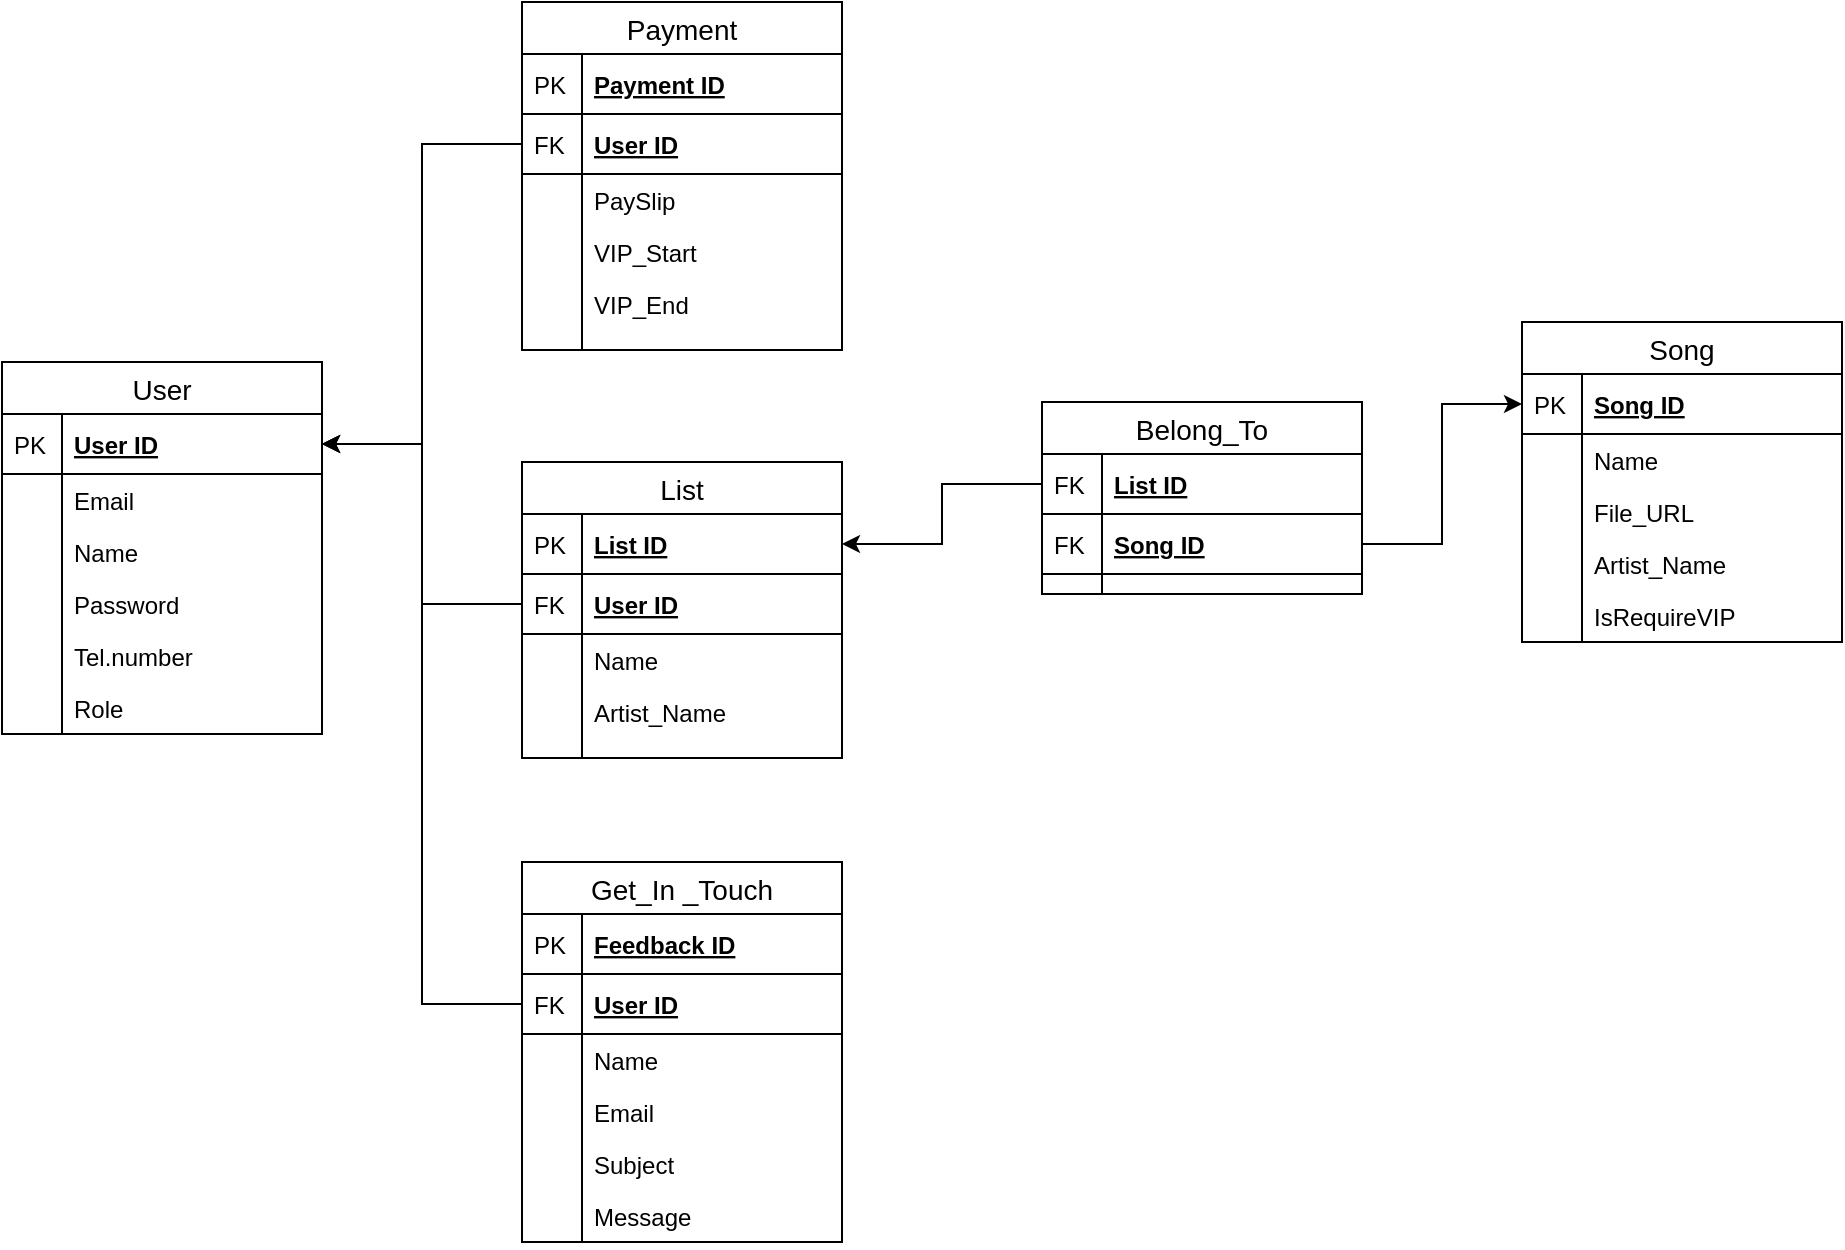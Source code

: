 <mxfile version="13.0.1" type="github"><diagram id="X4BAA1KsOcmsRGUMyXh1" name="Page-1"><mxGraphModel dx="1038" dy="580" grid="1" gridSize="10" guides="1" tooltips="1" connect="1" arrows="1" fold="1" page="1" pageScale="1" pageWidth="850" pageHeight="1100" math="0" shadow="0"><root><mxCell id="0"/><mxCell id="1" parent="0"/><mxCell id="7JWTW1RiN46DSWT-ukvy-1" value="User" style="swimlane;fontStyle=0;childLayout=stackLayout;horizontal=1;startSize=26;horizontalStack=0;resizeParent=1;resizeParentMax=0;resizeLast=0;collapsible=1;marginBottom=0;align=center;fontSize=14;" vertex="1" parent="1"><mxGeometry x="340" y="230" width="160" height="186" as="geometry"/></mxCell><mxCell id="7JWTW1RiN46DSWT-ukvy-2" value="User ID" style="shape=partialRectangle;top=0;left=0;right=0;bottom=1;align=left;verticalAlign=middle;fillColor=none;spacingLeft=34;spacingRight=4;overflow=hidden;rotatable=0;points=[[0,0.5],[1,0.5]];portConstraint=eastwest;dropTarget=0;fontStyle=5;fontSize=12;" vertex="1" parent="7JWTW1RiN46DSWT-ukvy-1"><mxGeometry y="26" width="160" height="30" as="geometry"/></mxCell><mxCell id="7JWTW1RiN46DSWT-ukvy-3" value="PK" style="shape=partialRectangle;top=0;left=0;bottom=0;fillColor=none;align=left;verticalAlign=middle;spacingLeft=4;spacingRight=4;overflow=hidden;rotatable=0;points=[];portConstraint=eastwest;part=1;fontSize=12;" vertex="1" connectable="0" parent="7JWTW1RiN46DSWT-ukvy-2"><mxGeometry width="30" height="30" as="geometry"/></mxCell><mxCell id="7JWTW1RiN46DSWT-ukvy-4" value="Email" style="shape=partialRectangle;top=0;left=0;right=0;bottom=0;align=left;verticalAlign=top;fillColor=none;spacingLeft=34;spacingRight=4;overflow=hidden;rotatable=0;points=[[0,0.5],[1,0.5]];portConstraint=eastwest;dropTarget=0;fontSize=12;" vertex="1" parent="7JWTW1RiN46DSWT-ukvy-1"><mxGeometry y="56" width="160" height="26" as="geometry"/></mxCell><mxCell id="7JWTW1RiN46DSWT-ukvy-5" value="" style="shape=partialRectangle;top=0;left=0;bottom=0;fillColor=none;align=left;verticalAlign=top;spacingLeft=4;spacingRight=4;overflow=hidden;rotatable=0;points=[];portConstraint=eastwest;part=1;fontSize=12;" vertex="1" connectable="0" parent="7JWTW1RiN46DSWT-ukvy-4"><mxGeometry width="30" height="26" as="geometry"/></mxCell><mxCell id="7JWTW1RiN46DSWT-ukvy-6" value="Name" style="shape=partialRectangle;top=0;left=0;right=0;bottom=0;align=left;verticalAlign=top;fillColor=none;spacingLeft=34;spacingRight=4;overflow=hidden;rotatable=0;points=[[0,0.5],[1,0.5]];portConstraint=eastwest;dropTarget=0;fontSize=12;" vertex="1" parent="7JWTW1RiN46DSWT-ukvy-1"><mxGeometry y="82" width="160" height="26" as="geometry"/></mxCell><mxCell id="7JWTW1RiN46DSWT-ukvy-7" value="" style="shape=partialRectangle;top=0;left=0;bottom=0;fillColor=none;align=left;verticalAlign=top;spacingLeft=4;spacingRight=4;overflow=hidden;rotatable=0;points=[];portConstraint=eastwest;part=1;fontSize=12;" vertex="1" connectable="0" parent="7JWTW1RiN46DSWT-ukvy-6"><mxGeometry width="30" height="26" as="geometry"/></mxCell><mxCell id="7JWTW1RiN46DSWT-ukvy-8" value="Password" style="shape=partialRectangle;top=0;left=0;right=0;bottom=0;align=left;verticalAlign=top;fillColor=none;spacingLeft=34;spacingRight=4;overflow=hidden;rotatable=0;points=[[0,0.5],[1,0.5]];portConstraint=eastwest;dropTarget=0;fontSize=12;" vertex="1" parent="7JWTW1RiN46DSWT-ukvy-1"><mxGeometry y="108" width="160" height="26" as="geometry"/></mxCell><mxCell id="7JWTW1RiN46DSWT-ukvy-9" value="" style="shape=partialRectangle;top=0;left=0;bottom=0;fillColor=none;align=left;verticalAlign=top;spacingLeft=4;spacingRight=4;overflow=hidden;rotatable=0;points=[];portConstraint=eastwest;part=1;fontSize=12;" vertex="1" connectable="0" parent="7JWTW1RiN46DSWT-ukvy-8"><mxGeometry width="30" height="26" as="geometry"/></mxCell><mxCell id="7JWTW1RiN46DSWT-ukvy-23" value="Tel.number" style="shape=partialRectangle;top=0;left=0;right=0;bottom=0;align=left;verticalAlign=top;fillColor=none;spacingLeft=34;spacingRight=4;overflow=hidden;rotatable=0;points=[[0,0.5],[1,0.5]];portConstraint=eastwest;dropTarget=0;fontSize=12;" vertex="1" parent="7JWTW1RiN46DSWT-ukvy-1"><mxGeometry y="134" width="160" height="26" as="geometry"/></mxCell><mxCell id="7JWTW1RiN46DSWT-ukvy-24" value="" style="shape=partialRectangle;top=0;left=0;bottom=0;fillColor=none;align=left;verticalAlign=top;spacingLeft=4;spacingRight=4;overflow=hidden;rotatable=0;points=[];portConstraint=eastwest;part=1;fontSize=12;" vertex="1" connectable="0" parent="7JWTW1RiN46DSWT-ukvy-23"><mxGeometry width="30" height="26" as="geometry"/></mxCell><mxCell id="7JWTW1RiN46DSWT-ukvy-25" value="Role" style="shape=partialRectangle;top=0;left=0;right=0;bottom=0;align=left;verticalAlign=top;fillColor=none;spacingLeft=34;spacingRight=4;overflow=hidden;rotatable=0;points=[[0,0.5],[1,0.5]];portConstraint=eastwest;dropTarget=0;fontSize=12;" vertex="1" parent="7JWTW1RiN46DSWT-ukvy-1"><mxGeometry y="160" width="160" height="26" as="geometry"/></mxCell><mxCell id="7JWTW1RiN46DSWT-ukvy-26" value="" style="shape=partialRectangle;top=0;left=0;bottom=0;fillColor=none;align=left;verticalAlign=top;spacingLeft=4;spacingRight=4;overflow=hidden;rotatable=0;points=[];portConstraint=eastwest;part=1;fontSize=12;" vertex="1" connectable="0" parent="7JWTW1RiN46DSWT-ukvy-25"><mxGeometry width="30" height="26" as="geometry"/></mxCell><mxCell id="7JWTW1RiN46DSWT-ukvy-29" style="edgeStyle=orthogonalEdgeStyle;rounded=0;orthogonalLoop=1;jettySize=auto;html=1;exitX=0;exitY=0.5;exitDx=0;exitDy=0;" edge="1" parent="1" source="7JWTW1RiN46DSWT-ukvy-27" target="7JWTW1RiN46DSWT-ukvy-2"><mxGeometry relative="1" as="geometry"/></mxCell><mxCell id="7JWTW1RiN46DSWT-ukvy-12" value="Payment" style="swimlane;fontStyle=0;childLayout=stackLayout;horizontal=1;startSize=26;horizontalStack=0;resizeParent=1;resizeParentMax=0;resizeLast=0;collapsible=1;marginBottom=0;align=center;fontSize=14;" vertex="1" parent="1"><mxGeometry x="600" y="50" width="160" height="174" as="geometry"/></mxCell><mxCell id="7JWTW1RiN46DSWT-ukvy-13" value="Payment ID" style="shape=partialRectangle;top=0;left=0;right=0;bottom=1;align=left;verticalAlign=middle;fillColor=none;spacingLeft=34;spacingRight=4;overflow=hidden;rotatable=0;points=[[0,0.5],[1,0.5]];portConstraint=eastwest;dropTarget=0;fontStyle=5;fontSize=12;" vertex="1" parent="7JWTW1RiN46DSWT-ukvy-12"><mxGeometry y="26" width="160" height="30" as="geometry"/></mxCell><mxCell id="7JWTW1RiN46DSWT-ukvy-14" value="PK" style="shape=partialRectangle;top=0;left=0;bottom=0;fillColor=none;align=left;verticalAlign=middle;spacingLeft=4;spacingRight=4;overflow=hidden;rotatable=0;points=[];portConstraint=eastwest;part=1;fontSize=12;" vertex="1" connectable="0" parent="7JWTW1RiN46DSWT-ukvy-13"><mxGeometry width="30" height="30" as="geometry"/></mxCell><mxCell id="7JWTW1RiN46DSWT-ukvy-27" value="User ID" style="shape=partialRectangle;top=0;left=0;right=0;bottom=1;align=left;verticalAlign=middle;fillColor=none;spacingLeft=34;spacingRight=4;overflow=hidden;rotatable=0;points=[[0,0.5],[1,0.5]];portConstraint=eastwest;dropTarget=0;fontStyle=5;fontSize=12;" vertex="1" parent="7JWTW1RiN46DSWT-ukvy-12"><mxGeometry y="56" width="160" height="30" as="geometry"/></mxCell><mxCell id="7JWTW1RiN46DSWT-ukvy-28" value="FK" style="shape=partialRectangle;top=0;left=0;bottom=0;fillColor=none;align=left;verticalAlign=middle;spacingLeft=4;spacingRight=4;overflow=hidden;rotatable=0;points=[];portConstraint=eastwest;part=1;fontSize=12;" vertex="1" connectable="0" parent="7JWTW1RiN46DSWT-ukvy-27"><mxGeometry width="30" height="30" as="geometry"/></mxCell><mxCell id="7JWTW1RiN46DSWT-ukvy-15" value="PaySlip" style="shape=partialRectangle;top=0;left=0;right=0;bottom=0;align=left;verticalAlign=top;fillColor=none;spacingLeft=34;spacingRight=4;overflow=hidden;rotatable=0;points=[[0,0.5],[1,0.5]];portConstraint=eastwest;dropTarget=0;fontSize=12;" vertex="1" parent="7JWTW1RiN46DSWT-ukvy-12"><mxGeometry y="86" width="160" height="26" as="geometry"/></mxCell><mxCell id="7JWTW1RiN46DSWT-ukvy-16" value="" style="shape=partialRectangle;top=0;left=0;bottom=0;fillColor=none;align=left;verticalAlign=top;spacingLeft=4;spacingRight=4;overflow=hidden;rotatable=0;points=[];portConstraint=eastwest;part=1;fontSize=12;" vertex="1" connectable="0" parent="7JWTW1RiN46DSWT-ukvy-15"><mxGeometry width="30" height="26" as="geometry"/></mxCell><mxCell id="7JWTW1RiN46DSWT-ukvy-17" value="VIP_Start" style="shape=partialRectangle;top=0;left=0;right=0;bottom=0;align=left;verticalAlign=top;fillColor=none;spacingLeft=34;spacingRight=4;overflow=hidden;rotatable=0;points=[[0,0.5],[1,0.5]];portConstraint=eastwest;dropTarget=0;fontSize=12;" vertex="1" parent="7JWTW1RiN46DSWT-ukvy-12"><mxGeometry y="112" width="160" height="26" as="geometry"/></mxCell><mxCell id="7JWTW1RiN46DSWT-ukvy-18" value="" style="shape=partialRectangle;top=0;left=0;bottom=0;fillColor=none;align=left;verticalAlign=top;spacingLeft=4;spacingRight=4;overflow=hidden;rotatable=0;points=[];portConstraint=eastwest;part=1;fontSize=12;" vertex="1" connectable="0" parent="7JWTW1RiN46DSWT-ukvy-17"><mxGeometry width="30" height="26" as="geometry"/></mxCell><mxCell id="7JWTW1RiN46DSWT-ukvy-19" value="VIP_End" style="shape=partialRectangle;top=0;left=0;right=0;bottom=0;align=left;verticalAlign=top;fillColor=none;spacingLeft=34;spacingRight=4;overflow=hidden;rotatable=0;points=[[0,0.5],[1,0.5]];portConstraint=eastwest;dropTarget=0;fontSize=12;" vertex="1" parent="7JWTW1RiN46DSWT-ukvy-12"><mxGeometry y="138" width="160" height="26" as="geometry"/></mxCell><mxCell id="7JWTW1RiN46DSWT-ukvy-20" value="" style="shape=partialRectangle;top=0;left=0;bottom=0;fillColor=none;align=left;verticalAlign=top;spacingLeft=4;spacingRight=4;overflow=hidden;rotatable=0;points=[];portConstraint=eastwest;part=1;fontSize=12;" vertex="1" connectable="0" parent="7JWTW1RiN46DSWT-ukvy-19"><mxGeometry width="30" height="26" as="geometry"/></mxCell><mxCell id="7JWTW1RiN46DSWT-ukvy-21" value="" style="shape=partialRectangle;top=0;left=0;right=0;bottom=0;align=left;verticalAlign=top;fillColor=none;spacingLeft=34;spacingRight=4;overflow=hidden;rotatable=0;points=[[0,0.5],[1,0.5]];portConstraint=eastwest;dropTarget=0;fontSize=12;" vertex="1" parent="7JWTW1RiN46DSWT-ukvy-12"><mxGeometry y="164" width="160" height="10" as="geometry"/></mxCell><mxCell id="7JWTW1RiN46DSWT-ukvy-22" value="" style="shape=partialRectangle;top=0;left=0;bottom=0;fillColor=none;align=left;verticalAlign=top;spacingLeft=4;spacingRight=4;overflow=hidden;rotatable=0;points=[];portConstraint=eastwest;part=1;fontSize=12;" vertex="1" connectable="0" parent="7JWTW1RiN46DSWT-ukvy-21"><mxGeometry width="30" height="10" as="geometry"/></mxCell><mxCell id="7JWTW1RiN46DSWT-ukvy-30" value="List" style="swimlane;fontStyle=0;childLayout=stackLayout;horizontal=1;startSize=26;horizontalStack=0;resizeParent=1;resizeParentMax=0;resizeLast=0;collapsible=1;marginBottom=0;align=center;fontSize=14;" vertex="1" parent="1"><mxGeometry x="600" y="280" width="160" height="148" as="geometry"/></mxCell><mxCell id="7JWTW1RiN46DSWT-ukvy-31" value="List ID" style="shape=partialRectangle;top=0;left=0;right=0;bottom=1;align=left;verticalAlign=middle;fillColor=none;spacingLeft=34;spacingRight=4;overflow=hidden;rotatable=0;points=[[0,0.5],[1,0.5]];portConstraint=eastwest;dropTarget=0;fontStyle=5;fontSize=12;" vertex="1" parent="7JWTW1RiN46DSWT-ukvy-30"><mxGeometry y="26" width="160" height="30" as="geometry"/></mxCell><mxCell id="7JWTW1RiN46DSWT-ukvy-32" value="PK" style="shape=partialRectangle;top=0;left=0;bottom=0;fillColor=none;align=left;verticalAlign=middle;spacingLeft=4;spacingRight=4;overflow=hidden;rotatable=0;points=[];portConstraint=eastwest;part=1;fontSize=12;" vertex="1" connectable="0" parent="7JWTW1RiN46DSWT-ukvy-31"><mxGeometry width="30" height="30" as="geometry"/></mxCell><mxCell id="7JWTW1RiN46DSWT-ukvy-33" value="User ID" style="shape=partialRectangle;top=0;left=0;right=0;bottom=1;align=left;verticalAlign=middle;fillColor=none;spacingLeft=34;spacingRight=4;overflow=hidden;rotatable=0;points=[[0,0.5],[1,0.5]];portConstraint=eastwest;dropTarget=0;fontStyle=5;fontSize=12;" vertex="1" parent="7JWTW1RiN46DSWT-ukvy-30"><mxGeometry y="56" width="160" height="30" as="geometry"/></mxCell><mxCell id="7JWTW1RiN46DSWT-ukvy-34" value="FK" style="shape=partialRectangle;top=0;left=0;bottom=0;fillColor=none;align=left;verticalAlign=middle;spacingLeft=4;spacingRight=4;overflow=hidden;rotatable=0;points=[];portConstraint=eastwest;part=1;fontSize=12;" vertex="1" connectable="0" parent="7JWTW1RiN46DSWT-ukvy-33"><mxGeometry width="30" height="30" as="geometry"/></mxCell><mxCell id="7JWTW1RiN46DSWT-ukvy-35" value="Name" style="shape=partialRectangle;top=0;left=0;right=0;bottom=0;align=left;verticalAlign=top;fillColor=none;spacingLeft=34;spacingRight=4;overflow=hidden;rotatable=0;points=[[0,0.5],[1,0.5]];portConstraint=eastwest;dropTarget=0;fontSize=12;" vertex="1" parent="7JWTW1RiN46DSWT-ukvy-30"><mxGeometry y="86" width="160" height="26" as="geometry"/></mxCell><mxCell id="7JWTW1RiN46DSWT-ukvy-36" value="" style="shape=partialRectangle;top=0;left=0;bottom=0;fillColor=none;align=left;verticalAlign=top;spacingLeft=4;spacingRight=4;overflow=hidden;rotatable=0;points=[];portConstraint=eastwest;part=1;fontSize=12;" vertex="1" connectable="0" parent="7JWTW1RiN46DSWT-ukvy-35"><mxGeometry width="30" height="26" as="geometry"/></mxCell><mxCell id="7JWTW1RiN46DSWT-ukvy-37" value="Artist_Name" style="shape=partialRectangle;top=0;left=0;right=0;bottom=0;align=left;verticalAlign=top;fillColor=none;spacingLeft=34;spacingRight=4;overflow=hidden;rotatable=0;points=[[0,0.5],[1,0.5]];portConstraint=eastwest;dropTarget=0;fontSize=12;" vertex="1" parent="7JWTW1RiN46DSWT-ukvy-30"><mxGeometry y="112" width="160" height="26" as="geometry"/></mxCell><mxCell id="7JWTW1RiN46DSWT-ukvy-38" value="" style="shape=partialRectangle;top=0;left=0;bottom=0;fillColor=none;align=left;verticalAlign=top;spacingLeft=4;spacingRight=4;overflow=hidden;rotatable=0;points=[];portConstraint=eastwest;part=1;fontSize=12;" vertex="1" connectable="0" parent="7JWTW1RiN46DSWT-ukvy-37"><mxGeometry width="30" height="26" as="geometry"/></mxCell><mxCell id="7JWTW1RiN46DSWT-ukvy-41" value="" style="shape=partialRectangle;top=0;left=0;right=0;bottom=0;align=left;verticalAlign=top;fillColor=none;spacingLeft=34;spacingRight=4;overflow=hidden;rotatable=0;points=[[0,0.5],[1,0.5]];portConstraint=eastwest;dropTarget=0;fontSize=12;" vertex="1" parent="7JWTW1RiN46DSWT-ukvy-30"><mxGeometry y="138" width="160" height="10" as="geometry"/></mxCell><mxCell id="7JWTW1RiN46DSWT-ukvy-42" value="" style="shape=partialRectangle;top=0;left=0;bottom=0;fillColor=none;align=left;verticalAlign=top;spacingLeft=4;spacingRight=4;overflow=hidden;rotatable=0;points=[];portConstraint=eastwest;part=1;fontSize=12;" vertex="1" connectable="0" parent="7JWTW1RiN46DSWT-ukvy-41"><mxGeometry width="30" height="10" as="geometry"/></mxCell><mxCell id="7JWTW1RiN46DSWT-ukvy-43" style="edgeStyle=orthogonalEdgeStyle;rounded=0;orthogonalLoop=1;jettySize=auto;html=1;exitX=0;exitY=0.5;exitDx=0;exitDy=0;" edge="1" parent="1" source="7JWTW1RiN46DSWT-ukvy-33" target="7JWTW1RiN46DSWT-ukvy-2"><mxGeometry relative="1" as="geometry"/></mxCell><mxCell id="7JWTW1RiN46DSWT-ukvy-44" value="Get_In _Touch" style="swimlane;fontStyle=0;childLayout=stackLayout;horizontal=1;startSize=26;horizontalStack=0;resizeParent=1;resizeParentMax=0;resizeLast=0;collapsible=1;marginBottom=0;align=center;fontSize=14;" vertex="1" parent="1"><mxGeometry x="600" y="480" width="160" height="190" as="geometry"/></mxCell><mxCell id="7JWTW1RiN46DSWT-ukvy-45" value="Feedback ID" style="shape=partialRectangle;top=0;left=0;right=0;bottom=1;align=left;verticalAlign=middle;fillColor=none;spacingLeft=34;spacingRight=4;overflow=hidden;rotatable=0;points=[[0,0.5],[1,0.5]];portConstraint=eastwest;dropTarget=0;fontStyle=5;fontSize=12;" vertex="1" parent="7JWTW1RiN46DSWT-ukvy-44"><mxGeometry y="26" width="160" height="30" as="geometry"/></mxCell><mxCell id="7JWTW1RiN46DSWT-ukvy-46" value="PK" style="shape=partialRectangle;top=0;left=0;bottom=0;fillColor=none;align=left;verticalAlign=middle;spacingLeft=4;spacingRight=4;overflow=hidden;rotatable=0;points=[];portConstraint=eastwest;part=1;fontSize=12;" vertex="1" connectable="0" parent="7JWTW1RiN46DSWT-ukvy-45"><mxGeometry width="30" height="30" as="geometry"/></mxCell><mxCell id="7JWTW1RiN46DSWT-ukvy-47" value="User ID" style="shape=partialRectangle;top=0;left=0;right=0;bottom=1;align=left;verticalAlign=middle;fillColor=none;spacingLeft=34;spacingRight=4;overflow=hidden;rotatable=0;points=[[0,0.5],[1,0.5]];portConstraint=eastwest;dropTarget=0;fontStyle=5;fontSize=12;" vertex="1" parent="7JWTW1RiN46DSWT-ukvy-44"><mxGeometry y="56" width="160" height="30" as="geometry"/></mxCell><mxCell id="7JWTW1RiN46DSWT-ukvy-48" value="FK" style="shape=partialRectangle;top=0;left=0;bottom=0;fillColor=none;align=left;verticalAlign=middle;spacingLeft=4;spacingRight=4;overflow=hidden;rotatable=0;points=[];portConstraint=eastwest;part=1;fontSize=12;" vertex="1" connectable="0" parent="7JWTW1RiN46DSWT-ukvy-47"><mxGeometry width="30" height="30" as="geometry"/></mxCell><mxCell id="7JWTW1RiN46DSWT-ukvy-49" value="Name" style="shape=partialRectangle;top=0;left=0;right=0;bottom=0;align=left;verticalAlign=top;fillColor=none;spacingLeft=34;spacingRight=4;overflow=hidden;rotatable=0;points=[[0,0.5],[1,0.5]];portConstraint=eastwest;dropTarget=0;fontSize=12;" vertex="1" parent="7JWTW1RiN46DSWT-ukvy-44"><mxGeometry y="86" width="160" height="26" as="geometry"/></mxCell><mxCell id="7JWTW1RiN46DSWT-ukvy-50" value="" style="shape=partialRectangle;top=0;left=0;bottom=0;fillColor=none;align=left;verticalAlign=top;spacingLeft=4;spacingRight=4;overflow=hidden;rotatable=0;points=[];portConstraint=eastwest;part=1;fontSize=12;" vertex="1" connectable="0" parent="7JWTW1RiN46DSWT-ukvy-49"><mxGeometry width="30" height="26" as="geometry"/></mxCell><mxCell id="7JWTW1RiN46DSWT-ukvy-51" value="Email" style="shape=partialRectangle;top=0;left=0;right=0;bottom=0;align=left;verticalAlign=top;fillColor=none;spacingLeft=34;spacingRight=4;overflow=hidden;rotatable=0;points=[[0,0.5],[1,0.5]];portConstraint=eastwest;dropTarget=0;fontSize=12;" vertex="1" parent="7JWTW1RiN46DSWT-ukvy-44"><mxGeometry y="112" width="160" height="26" as="geometry"/></mxCell><mxCell id="7JWTW1RiN46DSWT-ukvy-52" value="" style="shape=partialRectangle;top=0;left=0;bottom=0;fillColor=none;align=left;verticalAlign=top;spacingLeft=4;spacingRight=4;overflow=hidden;rotatable=0;points=[];portConstraint=eastwest;part=1;fontSize=12;" vertex="1" connectable="0" parent="7JWTW1RiN46DSWT-ukvy-51"><mxGeometry width="30" height="26" as="geometry"/></mxCell><mxCell id="7JWTW1RiN46DSWT-ukvy-53" value="Subject" style="shape=partialRectangle;top=0;left=0;right=0;bottom=0;align=left;verticalAlign=top;fillColor=none;spacingLeft=34;spacingRight=4;overflow=hidden;rotatable=0;points=[[0,0.5],[1,0.5]];portConstraint=eastwest;dropTarget=0;fontSize=12;" vertex="1" parent="7JWTW1RiN46DSWT-ukvy-44"><mxGeometry y="138" width="160" height="26" as="geometry"/></mxCell><mxCell id="7JWTW1RiN46DSWT-ukvy-54" value="" style="shape=partialRectangle;top=0;left=0;bottom=0;fillColor=none;align=left;verticalAlign=top;spacingLeft=4;spacingRight=4;overflow=hidden;rotatable=0;points=[];portConstraint=eastwest;part=1;fontSize=12;" vertex="1" connectable="0" parent="7JWTW1RiN46DSWT-ukvy-53"><mxGeometry width="30" height="26" as="geometry"/></mxCell><mxCell id="7JWTW1RiN46DSWT-ukvy-57" value="Message" style="shape=partialRectangle;top=0;left=0;right=0;bottom=0;align=left;verticalAlign=top;fillColor=none;spacingLeft=34;spacingRight=4;overflow=hidden;rotatable=0;points=[[0,0.5],[1,0.5]];portConstraint=eastwest;dropTarget=0;fontSize=12;" vertex="1" parent="7JWTW1RiN46DSWT-ukvy-44"><mxGeometry y="164" width="160" height="26" as="geometry"/></mxCell><mxCell id="7JWTW1RiN46DSWT-ukvy-58" value="" style="shape=partialRectangle;top=0;left=0;bottom=0;fillColor=none;align=left;verticalAlign=top;spacingLeft=4;spacingRight=4;overflow=hidden;rotatable=0;points=[];portConstraint=eastwest;part=1;fontSize=12;" vertex="1" connectable="0" parent="7JWTW1RiN46DSWT-ukvy-57"><mxGeometry width="30" height="26" as="geometry"/></mxCell><mxCell id="7JWTW1RiN46DSWT-ukvy-59" style="edgeStyle=orthogonalEdgeStyle;rounded=0;orthogonalLoop=1;jettySize=auto;html=1;exitX=0;exitY=0.5;exitDx=0;exitDy=0;" edge="1" parent="1" source="7JWTW1RiN46DSWT-ukvy-47" target="7JWTW1RiN46DSWT-ukvy-2"><mxGeometry relative="1" as="geometry"/></mxCell><mxCell id="7JWTW1RiN46DSWT-ukvy-86" style="edgeStyle=orthogonalEdgeStyle;rounded=0;orthogonalLoop=1;jettySize=auto;html=1;exitX=0;exitY=0.5;exitDx=0;exitDy=0;" edge="1" parent="1" source="7JWTW1RiN46DSWT-ukvy-74" target="7JWTW1RiN46DSWT-ukvy-31"><mxGeometry relative="1" as="geometry"/></mxCell><mxCell id="7JWTW1RiN46DSWT-ukvy-87" style="edgeStyle=orthogonalEdgeStyle;rounded=0;orthogonalLoop=1;jettySize=auto;html=1;exitX=1;exitY=0.5;exitDx=0;exitDy=0;" edge="1" parent="1" source="7JWTW1RiN46DSWT-ukvy-84" target="7JWTW1RiN46DSWT-ukvy-61"><mxGeometry relative="1" as="geometry"/></mxCell><mxCell id="7JWTW1RiN46DSWT-ukvy-60" value="Song" style="swimlane;fontStyle=0;childLayout=stackLayout;horizontal=1;startSize=26;horizontalStack=0;resizeParent=1;resizeParentMax=0;resizeLast=0;collapsible=1;marginBottom=0;align=center;fontSize=14;" vertex="1" parent="1"><mxGeometry x="1100" y="210" width="160" height="160" as="geometry"/></mxCell><mxCell id="7JWTW1RiN46DSWT-ukvy-61" value="Song ID" style="shape=partialRectangle;top=0;left=0;right=0;bottom=1;align=left;verticalAlign=middle;fillColor=none;spacingLeft=34;spacingRight=4;overflow=hidden;rotatable=0;points=[[0,0.5],[1,0.5]];portConstraint=eastwest;dropTarget=0;fontStyle=5;fontSize=12;" vertex="1" parent="7JWTW1RiN46DSWT-ukvy-60"><mxGeometry y="26" width="160" height="30" as="geometry"/></mxCell><mxCell id="7JWTW1RiN46DSWT-ukvy-62" value="PK" style="shape=partialRectangle;top=0;left=0;bottom=0;fillColor=none;align=left;verticalAlign=middle;spacingLeft=4;spacingRight=4;overflow=hidden;rotatable=0;points=[];portConstraint=eastwest;part=1;fontSize=12;" vertex="1" connectable="0" parent="7JWTW1RiN46DSWT-ukvy-61"><mxGeometry width="30" height="30" as="geometry"/></mxCell><mxCell id="7JWTW1RiN46DSWT-ukvy-63" value="Name" style="shape=partialRectangle;top=0;left=0;right=0;bottom=0;align=left;verticalAlign=top;fillColor=none;spacingLeft=34;spacingRight=4;overflow=hidden;rotatable=0;points=[[0,0.5],[1,0.5]];portConstraint=eastwest;dropTarget=0;fontSize=12;" vertex="1" parent="7JWTW1RiN46DSWT-ukvy-60"><mxGeometry y="56" width="160" height="26" as="geometry"/></mxCell><mxCell id="7JWTW1RiN46DSWT-ukvy-64" value="" style="shape=partialRectangle;top=0;left=0;bottom=0;fillColor=none;align=left;verticalAlign=top;spacingLeft=4;spacingRight=4;overflow=hidden;rotatable=0;points=[];portConstraint=eastwest;part=1;fontSize=12;" vertex="1" connectable="0" parent="7JWTW1RiN46DSWT-ukvy-63"><mxGeometry width="30" height="26" as="geometry"/></mxCell><mxCell id="7JWTW1RiN46DSWT-ukvy-65" value="File_URL" style="shape=partialRectangle;top=0;left=0;right=0;bottom=0;align=left;verticalAlign=top;fillColor=none;spacingLeft=34;spacingRight=4;overflow=hidden;rotatable=0;points=[[0,0.5],[1,0.5]];portConstraint=eastwest;dropTarget=0;fontSize=12;" vertex="1" parent="7JWTW1RiN46DSWT-ukvy-60"><mxGeometry y="82" width="160" height="26" as="geometry"/></mxCell><mxCell id="7JWTW1RiN46DSWT-ukvy-66" value="" style="shape=partialRectangle;top=0;left=0;bottom=0;fillColor=none;align=left;verticalAlign=top;spacingLeft=4;spacingRight=4;overflow=hidden;rotatable=0;points=[];portConstraint=eastwest;part=1;fontSize=12;" vertex="1" connectable="0" parent="7JWTW1RiN46DSWT-ukvy-65"><mxGeometry width="30" height="26" as="geometry"/></mxCell><mxCell id="7JWTW1RiN46DSWT-ukvy-67" value="Artist_Name" style="shape=partialRectangle;top=0;left=0;right=0;bottom=0;align=left;verticalAlign=top;fillColor=none;spacingLeft=34;spacingRight=4;overflow=hidden;rotatable=0;points=[[0,0.5],[1,0.5]];portConstraint=eastwest;dropTarget=0;fontSize=12;" vertex="1" parent="7JWTW1RiN46DSWT-ukvy-60"><mxGeometry y="108" width="160" height="26" as="geometry"/></mxCell><mxCell id="7JWTW1RiN46DSWT-ukvy-68" value="" style="shape=partialRectangle;top=0;left=0;bottom=0;fillColor=none;align=left;verticalAlign=top;spacingLeft=4;spacingRight=4;overflow=hidden;rotatable=0;points=[];portConstraint=eastwest;part=1;fontSize=12;" vertex="1" connectable="0" parent="7JWTW1RiN46DSWT-ukvy-67"><mxGeometry width="30" height="26" as="geometry"/></mxCell><mxCell id="7JWTW1RiN46DSWT-ukvy-71" value="IsRequireVIP" style="shape=partialRectangle;top=0;left=0;right=0;bottom=0;align=left;verticalAlign=top;fillColor=none;spacingLeft=34;spacingRight=4;overflow=hidden;rotatable=0;points=[[0,0.5],[1,0.5]];portConstraint=eastwest;dropTarget=0;fontSize=12;" vertex="1" parent="7JWTW1RiN46DSWT-ukvy-60"><mxGeometry y="134" width="160" height="26" as="geometry"/></mxCell><mxCell id="7JWTW1RiN46DSWT-ukvy-72" value="" style="shape=partialRectangle;top=0;left=0;bottom=0;fillColor=none;align=left;verticalAlign=top;spacingLeft=4;spacingRight=4;overflow=hidden;rotatable=0;points=[];portConstraint=eastwest;part=1;fontSize=12;" vertex="1" connectable="0" parent="7JWTW1RiN46DSWT-ukvy-71"><mxGeometry width="30" height="26" as="geometry"/></mxCell><mxCell id="7JWTW1RiN46DSWT-ukvy-73" value="Belong_To" style="swimlane;fontStyle=0;childLayout=stackLayout;horizontal=1;startSize=26;horizontalStack=0;resizeParent=1;resizeParentMax=0;resizeLast=0;collapsible=1;marginBottom=0;align=center;fontSize=14;" vertex="1" parent="1"><mxGeometry x="860" y="250" width="160" height="96" as="geometry"/></mxCell><mxCell id="7JWTW1RiN46DSWT-ukvy-74" value="List ID" style="shape=partialRectangle;top=0;left=0;right=0;bottom=1;align=left;verticalAlign=middle;fillColor=none;spacingLeft=34;spacingRight=4;overflow=hidden;rotatable=0;points=[[0,0.5],[1,0.5]];portConstraint=eastwest;dropTarget=0;fontStyle=5;fontSize=12;" vertex="1" parent="7JWTW1RiN46DSWT-ukvy-73"><mxGeometry y="26" width="160" height="30" as="geometry"/></mxCell><mxCell id="7JWTW1RiN46DSWT-ukvy-75" value="FK" style="shape=partialRectangle;top=0;left=0;bottom=0;fillColor=none;align=left;verticalAlign=middle;spacingLeft=4;spacingRight=4;overflow=hidden;rotatable=0;points=[];portConstraint=eastwest;part=1;fontSize=12;" vertex="1" connectable="0" parent="7JWTW1RiN46DSWT-ukvy-74"><mxGeometry width="30" height="30" as="geometry"/></mxCell><mxCell id="7JWTW1RiN46DSWT-ukvy-84" value="Song ID" style="shape=partialRectangle;top=0;left=0;right=0;bottom=1;align=left;verticalAlign=middle;fillColor=none;spacingLeft=34;spacingRight=4;overflow=hidden;rotatable=0;points=[[0,0.5],[1,0.5]];portConstraint=eastwest;dropTarget=0;fontStyle=5;fontSize=12;" vertex="1" parent="7JWTW1RiN46DSWT-ukvy-73"><mxGeometry y="56" width="160" height="30" as="geometry"/></mxCell><mxCell id="7JWTW1RiN46DSWT-ukvy-85" value="FK" style="shape=partialRectangle;top=0;left=0;bottom=0;fillColor=none;align=left;verticalAlign=middle;spacingLeft=4;spacingRight=4;overflow=hidden;rotatable=0;points=[];portConstraint=eastwest;part=1;fontSize=12;" vertex="1" connectable="0" parent="7JWTW1RiN46DSWT-ukvy-84"><mxGeometry width="30" height="30" as="geometry"/></mxCell><mxCell id="7JWTW1RiN46DSWT-ukvy-82" value="" style="shape=partialRectangle;top=0;left=0;right=0;bottom=0;align=left;verticalAlign=top;fillColor=none;spacingLeft=34;spacingRight=4;overflow=hidden;rotatable=0;points=[[0,0.5],[1,0.5]];portConstraint=eastwest;dropTarget=0;fontSize=12;" vertex="1" parent="7JWTW1RiN46DSWT-ukvy-73"><mxGeometry y="86" width="160" height="10" as="geometry"/></mxCell><mxCell id="7JWTW1RiN46DSWT-ukvy-83" value="" style="shape=partialRectangle;top=0;left=0;bottom=0;fillColor=none;align=left;verticalAlign=top;spacingLeft=4;spacingRight=4;overflow=hidden;rotatable=0;points=[];portConstraint=eastwest;part=1;fontSize=12;" vertex="1" connectable="0" parent="7JWTW1RiN46DSWT-ukvy-82"><mxGeometry width="30" height="10" as="geometry"/></mxCell></root></mxGraphModel></diagram></mxfile>